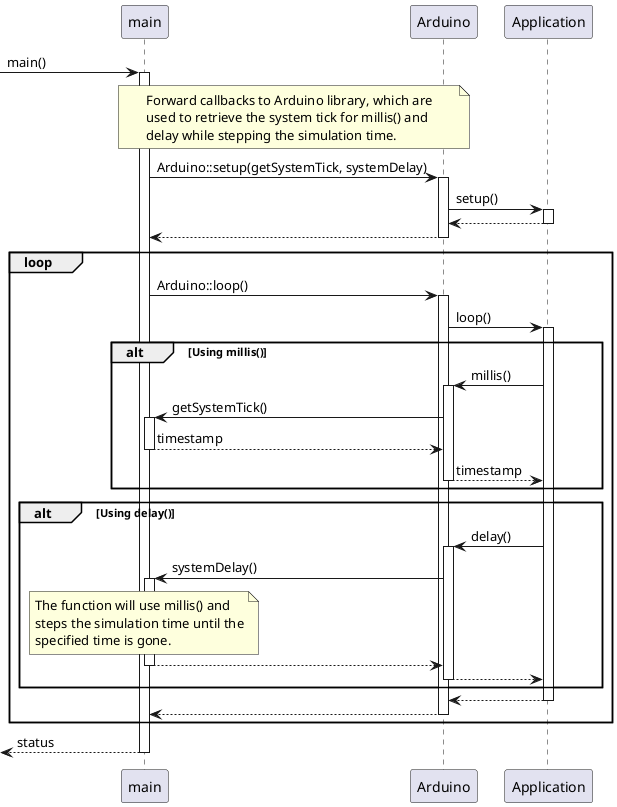 @startuml ExampleMainFlow

participant "main" as main
participant "Arduino" as arduino
participant "Application" as app

autoactivate on

-> main: main()

    note over main,arduino
        Forward callbacks to Arduino library, which are
        used to retrieve the system tick for millis() and
        delay while stepping the simulation time.
    end note

    main -> arduino: Arduino::setup(getSystemTick, systemDelay)
        arduino -> app: setup()
        arduino <-- app
    main <-- arduino

    loop
        main -> arduino: Arduino::loop()
            arduino -> app: loop()

            alt Using millis()
                app -> arduino: millis()
                    arduino -> main: getSystemTick()
                    arduino <-- main: timestamp
                app <-- arduino: timestamp
            end alt

            alt Using delay()
                app -> arduino: delay()
                    arduino -> main: systemDelay()
                        note over main
                            The function will use millis() and
                            steps the simulation time until the
                            specified time is gone.
                        end note
                    arduino <-- main
                app <-- arduino
            end alt

            arduino <-- app
        main <-- arduino
    end loop
<-- main: status

@enduml
